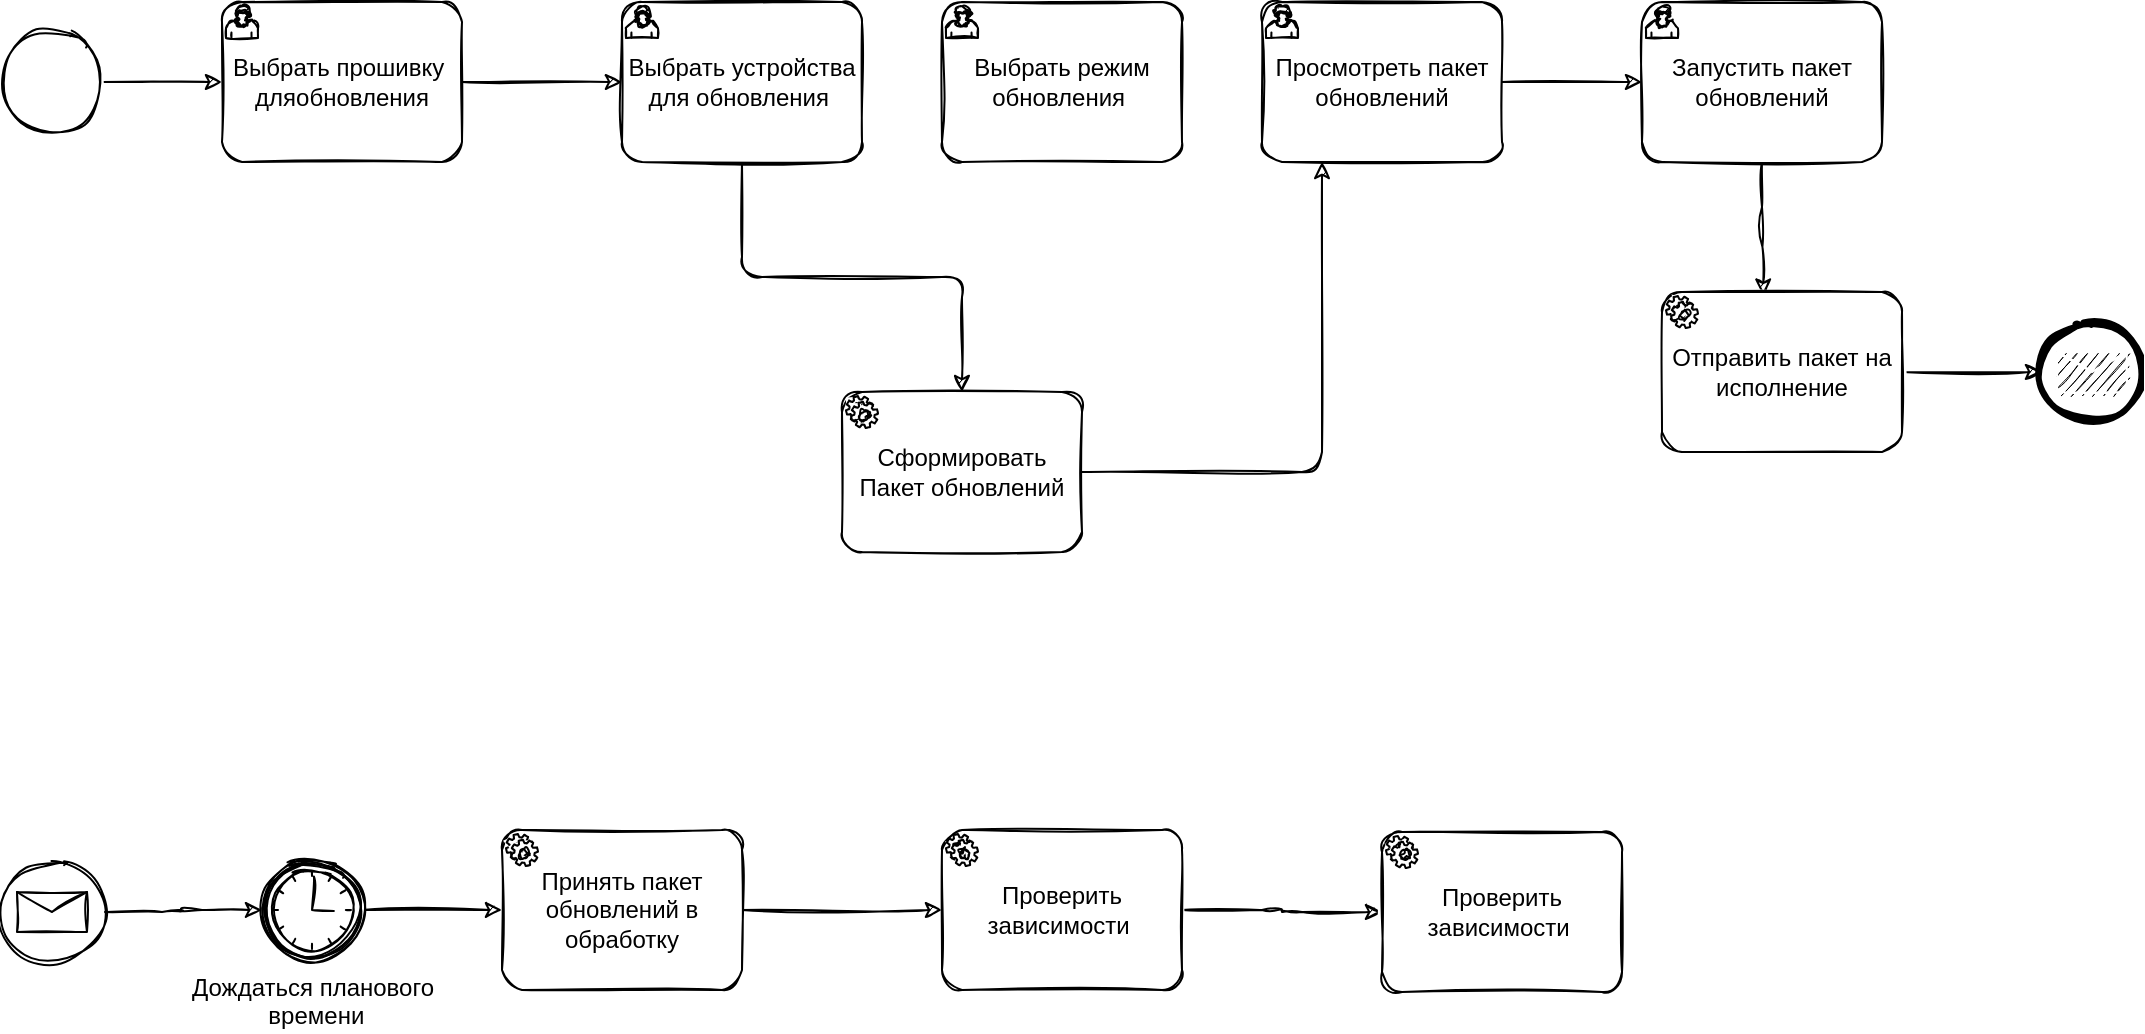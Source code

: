 <mxfile version="20.0.4" type="device"><diagram id="fngj5HwTWlXndZp3t5TJ" name="Page-1"><mxGraphModel dx="1865" dy="600" grid="1" gridSize="10" guides="1" tooltips="1" connect="1" arrows="1" fold="1" page="1" pageScale="1" pageWidth="827" pageHeight="1169" math="0" shadow="0"><root><mxCell id="0"/><mxCell id="1" parent="0"/><mxCell id="rWZLopEW1bDaRQDvFJQN-14" style="edgeStyle=orthogonalEdgeStyle;rounded=1;sketch=1;orthogonalLoop=1;jettySize=auto;html=1;" edge="1" parent="1" source="rWZLopEW1bDaRQDvFJQN-4" target="rWZLopEW1bDaRQDvFJQN-6"><mxGeometry relative="1" as="geometry"><mxPoint x="170" y="145" as="targetPoint"/><Array as="points"/></mxGeometry></mxCell><mxCell id="rWZLopEW1bDaRQDvFJQN-4" value="" style="points=[[0.145,0.145,0],[0.5,0,0],[0.855,0.145,0],[1,0.5,0],[0.855,0.855,0],[0.5,1,0],[0.145,0.855,0],[0,0.5,0]];shape=mxgraph.bpmn.event;html=1;verticalLabelPosition=bottom;labelBackgroundColor=#ffffff;verticalAlign=top;align=center;perimeter=ellipsePerimeter;outlineConnect=0;aspect=fixed;outline=standard;symbol=general;rounded=1;sketch=1;" vertex="1" parent="1"><mxGeometry x="-10" y="120" width="50" height="50" as="geometry"/></mxCell><mxCell id="rWZLopEW1bDaRQDvFJQN-13" style="edgeStyle=orthogonalEdgeStyle;rounded=1;sketch=1;orthogonalLoop=1;jettySize=auto;html=1;entryX=0.5;entryY=0;entryDx=0;entryDy=0;entryPerimeter=0;" edge="1" parent="1" source="rWZLopEW1bDaRQDvFJQN-5" target="rWZLopEW1bDaRQDvFJQN-28"><mxGeometry relative="1" as="geometry"><mxPoint x="590" y="145" as="targetPoint"/></mxGeometry></mxCell><mxCell id="rWZLopEW1bDaRQDvFJQN-5" value="Выбрать устройства для обновления " style="points=[[0.25,0,0],[0.5,0,0],[0.75,0,0],[1,0.25,0],[1,0.5,0],[1,0.75,0],[0.75,1,0],[0.5,1,0],[0.25,1,0],[0,0.75,0],[0,0.5,0],[0,0.25,0]];shape=mxgraph.bpmn.task;whiteSpace=wrap;rectStyle=rounded;size=10;taskMarker=user;rounded=1;sketch=1;" vertex="1" parent="1"><mxGeometry x="300" y="105" width="120" height="80" as="geometry"/></mxCell><mxCell id="rWZLopEW1bDaRQDvFJQN-8" style="edgeStyle=orthogonalEdgeStyle;rounded=1;sketch=1;orthogonalLoop=1;jettySize=auto;html=1;entryX=0;entryY=0.5;entryDx=0;entryDy=0;entryPerimeter=0;" edge="1" parent="1" source="rWZLopEW1bDaRQDvFJQN-6" target="rWZLopEW1bDaRQDvFJQN-5"><mxGeometry relative="1" as="geometry"/></mxCell><mxCell id="rWZLopEW1bDaRQDvFJQN-6" value="Выбрать прошивку &#10;дляобновления" style="points=[[0.25,0,0],[0.5,0,0],[0.75,0,0],[1,0.25,0],[1,0.5,0],[1,0.75,0],[0.75,1,0],[0.5,1,0],[0.25,1,0],[0,0.75,0],[0,0.5,0],[0,0.25,0]];shape=mxgraph.bpmn.task;whiteSpace=wrap;rectStyle=rounded;size=10;taskMarker=user;rounded=1;sketch=1;" vertex="1" parent="1"><mxGeometry x="100" y="105" width="120" height="80" as="geometry"/></mxCell><mxCell id="rWZLopEW1bDaRQDvFJQN-18" value="" style="edgeStyle=orthogonalEdgeStyle;rounded=1;sketch=1;orthogonalLoop=1;jettySize=auto;html=1;" edge="1" parent="1" source="rWZLopEW1bDaRQDvFJQN-15" target="rWZLopEW1bDaRQDvFJQN-26"><mxGeometry relative="1" as="geometry"><mxPoint x="1000" y="140" as="targetPoint"/></mxGeometry></mxCell><mxCell id="rWZLopEW1bDaRQDvFJQN-15" value="Просмотреть пакет&#10;обновлений" style="points=[[0.25,0,0],[0.5,0,0],[0.75,0,0],[1,0.25,0],[1,0.5,0],[1,0.75,0],[0.75,1,0],[0.5,1,0],[0.25,1,0],[0,0.75,0],[0,0.5,0],[0,0.25,0]];shape=mxgraph.bpmn.task;whiteSpace=wrap;rectStyle=rounded;size=10;taskMarker=user;rounded=1;sketch=1;" vertex="1" parent="1"><mxGeometry x="620" y="105" width="120" height="80" as="geometry"/></mxCell><mxCell id="rWZLopEW1bDaRQDvFJQN-31" style="edgeStyle=orthogonalEdgeStyle;rounded=1;sketch=1;orthogonalLoop=1;jettySize=auto;html=1;entryX=0.423;entryY=0.023;entryDx=0;entryDy=0;entryPerimeter=0;" edge="1" parent="1" source="rWZLopEW1bDaRQDvFJQN-26" target="rWZLopEW1bDaRQDvFJQN-30"><mxGeometry relative="1" as="geometry"/></mxCell><mxCell id="rWZLopEW1bDaRQDvFJQN-26" value="Запустить пакет обновлений" style="points=[[0.25,0,0],[0.5,0,0],[0.75,0,0],[1,0.25,0],[1,0.5,0],[1,0.75,0],[0.75,1,0],[0.5,1,0],[0.25,1,0],[0,0.75,0],[0,0.5,0],[0,0.25,0]];shape=mxgraph.bpmn.task;whiteSpace=wrap;rectStyle=rounded;size=10;taskMarker=user;rounded=1;sketch=1;" vertex="1" parent="1"><mxGeometry x="810" y="105" width="120" height="80" as="geometry"/></mxCell><mxCell id="rWZLopEW1bDaRQDvFJQN-29" style="edgeStyle=orthogonalEdgeStyle;rounded=1;sketch=1;orthogonalLoop=1;jettySize=auto;html=1;entryX=0.25;entryY=1;entryDx=0;entryDy=0;entryPerimeter=0;" edge="1" parent="1" source="rWZLopEW1bDaRQDvFJQN-28" target="rWZLopEW1bDaRQDvFJQN-15"><mxGeometry relative="1" as="geometry"/></mxCell><mxCell id="rWZLopEW1bDaRQDvFJQN-28" value="Сформировать&#10;Пакет обновлений" style="points=[[0.25,0,0],[0.5,0,0],[0.75,0,0],[1,0.25,0],[1,0.5,0],[1,0.75,0],[0.75,1,0],[0.5,1,0],[0.25,1,0],[0,0.75,0],[0,0.5,0],[0,0.25,0]];shape=mxgraph.bpmn.task;whiteSpace=wrap;rectStyle=rounded;size=10;taskMarker=service;rounded=1;sketch=1;" vertex="1" parent="1"><mxGeometry x="410" y="300" width="120" height="80" as="geometry"/></mxCell><mxCell id="rWZLopEW1bDaRQDvFJQN-32" style="edgeStyle=orthogonalEdgeStyle;rounded=1;sketch=1;orthogonalLoop=1;jettySize=auto;html=1;" edge="1" parent="1" source="rWZLopEW1bDaRQDvFJQN-30" target="rWZLopEW1bDaRQDvFJQN-34"><mxGeometry relative="1" as="geometry"><mxPoint x="1000.0" y="290" as="targetPoint"/></mxGeometry></mxCell><mxCell id="rWZLopEW1bDaRQDvFJQN-30" value="Отправить пакет на исполнение" style="points=[[0.25,0,0],[0.5,0,0],[0.75,0,0],[1,0.25,0],[1,0.5,0],[1,0.75,0],[0.75,1,0],[0.5,1,0],[0.25,1,0],[0,0.75,0],[0,0.5,0],[0,0.25,0]];shape=mxgraph.bpmn.task;whiteSpace=wrap;rectStyle=rounded;size=10;taskMarker=service;rounded=1;sketch=1;" vertex="1" parent="1"><mxGeometry x="820" y="250" width="120" height="80" as="geometry"/></mxCell><mxCell id="rWZLopEW1bDaRQDvFJQN-33" value="Выбрать режим обновления " style="points=[[0.25,0,0],[0.5,0,0],[0.75,0,0],[1,0.25,0],[1,0.5,0],[1,0.75,0],[0.75,1,0],[0.5,1,0],[0.25,1,0],[0,0.75,0],[0,0.5,0],[0,0.25,0]];shape=mxgraph.bpmn.task;whiteSpace=wrap;rectStyle=rounded;size=10;taskMarker=user;rounded=1;sketch=1;" vertex="1" parent="1"><mxGeometry x="460" y="105" width="120" height="80" as="geometry"/></mxCell><mxCell id="rWZLopEW1bDaRQDvFJQN-34" value="" style="points=[[0.145,0.145,0],[0.5,0,0],[0.855,0.145,0],[1,0.5,0],[0.855,0.855,0],[0.5,1,0],[0.145,0.855,0],[0,0.5,0]];shape=mxgraph.bpmn.event;html=1;verticalLabelPosition=bottom;labelBackgroundColor=#ffffff;verticalAlign=top;align=center;perimeter=ellipsePerimeter;outlineConnect=0;aspect=fixed;outline=end;symbol=message;rounded=1;sketch=1;" vertex="1" parent="1"><mxGeometry x="1010" y="265" width="50" height="50" as="geometry"/></mxCell><mxCell id="rWZLopEW1bDaRQDvFJQN-39" style="edgeStyle=orthogonalEdgeStyle;rounded=1;sketch=1;orthogonalLoop=1;jettySize=auto;html=1;startArrow=none;" edge="1" parent="1" source="rWZLopEW1bDaRQDvFJQN-41" target="rWZLopEW1bDaRQDvFJQN-38"><mxGeometry relative="1" as="geometry"/></mxCell><mxCell id="rWZLopEW1bDaRQDvFJQN-43" style="edgeStyle=orthogonalEdgeStyle;rounded=1;sketch=1;orthogonalLoop=1;jettySize=auto;html=1;" edge="1" parent="1" source="rWZLopEW1bDaRQDvFJQN-37" target="rWZLopEW1bDaRQDvFJQN-41"><mxGeometry relative="1" as="geometry"/></mxCell><mxCell id="rWZLopEW1bDaRQDvFJQN-37" value="" style="points=[[0.145,0.145,0],[0.5,0,0],[0.855,0.145,0],[1,0.5,0],[0.855,0.855,0],[0.5,1,0],[0.145,0.855,0],[0,0.5,0]];shape=mxgraph.bpmn.event;html=1;verticalLabelPosition=bottom;labelBackgroundColor=#ffffff;verticalAlign=top;align=center;perimeter=ellipsePerimeter;outlineConnect=0;aspect=fixed;outline=standard;symbol=message;rounded=1;sketch=1;" vertex="1" parent="1"><mxGeometry x="-10" y="535" width="50" height="50" as="geometry"/></mxCell><mxCell id="rWZLopEW1bDaRQDvFJQN-44" style="edgeStyle=orthogonalEdgeStyle;rounded=1;sketch=1;orthogonalLoop=1;jettySize=auto;html=1;" edge="1" parent="1" source="rWZLopEW1bDaRQDvFJQN-38" target="rWZLopEW1bDaRQDvFJQN-40"><mxGeometry relative="1" as="geometry"/></mxCell><mxCell id="rWZLopEW1bDaRQDvFJQN-38" value="Принять пакет обновлений в обработку" style="points=[[0.25,0,0],[0.5,0,0],[0.75,0,0],[1,0.25,0],[1,0.5,0],[1,0.75,0],[0.75,1,0],[0.5,1,0],[0.25,1,0],[0,0.75,0],[0,0.5,0],[0,0.25,0]];shape=mxgraph.bpmn.task;whiteSpace=wrap;rectStyle=rounded;size=10;taskMarker=service;rounded=1;sketch=1;" vertex="1" parent="1"><mxGeometry x="240" y="519" width="120" height="80" as="geometry"/></mxCell><mxCell id="rWZLopEW1bDaRQDvFJQN-46" style="edgeStyle=orthogonalEdgeStyle;rounded=1;sketch=1;orthogonalLoop=1;jettySize=auto;html=1;" edge="1" parent="1" source="rWZLopEW1bDaRQDvFJQN-40" target="rWZLopEW1bDaRQDvFJQN-45"><mxGeometry relative="1" as="geometry"/></mxCell><mxCell id="rWZLopEW1bDaRQDvFJQN-40" value="Проверить&#10;зависимости " style="points=[[0.25,0,0],[0.5,0,0],[0.75,0,0],[1,0.25,0],[1,0.5,0],[1,0.75,0],[0.75,1,0],[0.5,1,0],[0.25,1,0],[0,0.75,0],[0,0.5,0],[0,0.25,0]];shape=mxgraph.bpmn.task;whiteSpace=wrap;rectStyle=rounded;size=10;taskMarker=service;rounded=1;sketch=1;" vertex="1" parent="1"><mxGeometry x="460" y="519" width="120" height="80" as="geometry"/></mxCell><mxCell id="rWZLopEW1bDaRQDvFJQN-41" value="Дождаться планового&lt;br&gt;&amp;nbsp;времени" style="points=[[0.145,0.145,0],[0.5,0,0],[0.855,0.145,0],[1,0.5,0],[0.855,0.855,0],[0.5,1,0],[0.145,0.855,0],[0,0.5,0]];shape=mxgraph.bpmn.event;html=1;verticalLabelPosition=bottom;labelBackgroundColor=#ffffff;verticalAlign=top;align=center;perimeter=ellipsePerimeter;outlineConnect=0;aspect=fixed;outline=boundInt;symbol=timer;rounded=1;sketch=1;" vertex="1" parent="1"><mxGeometry x="120" y="534" width="50" height="50" as="geometry"/></mxCell><mxCell id="rWZLopEW1bDaRQDvFJQN-45" value="Проверить&#10;зависимости " style="points=[[0.25,0,0],[0.5,0,0],[0.75,0,0],[1,0.25,0],[1,0.5,0],[1,0.75,0],[0.75,1,0],[0.5,1,0],[0.25,1,0],[0,0.75,0],[0,0.5,0],[0,0.25,0]];shape=mxgraph.bpmn.task;whiteSpace=wrap;rectStyle=rounded;size=10;taskMarker=service;rounded=1;sketch=1;" vertex="1" parent="1"><mxGeometry x="680" y="520" width="120" height="80" as="geometry"/></mxCell></root></mxGraphModel></diagram></mxfile>